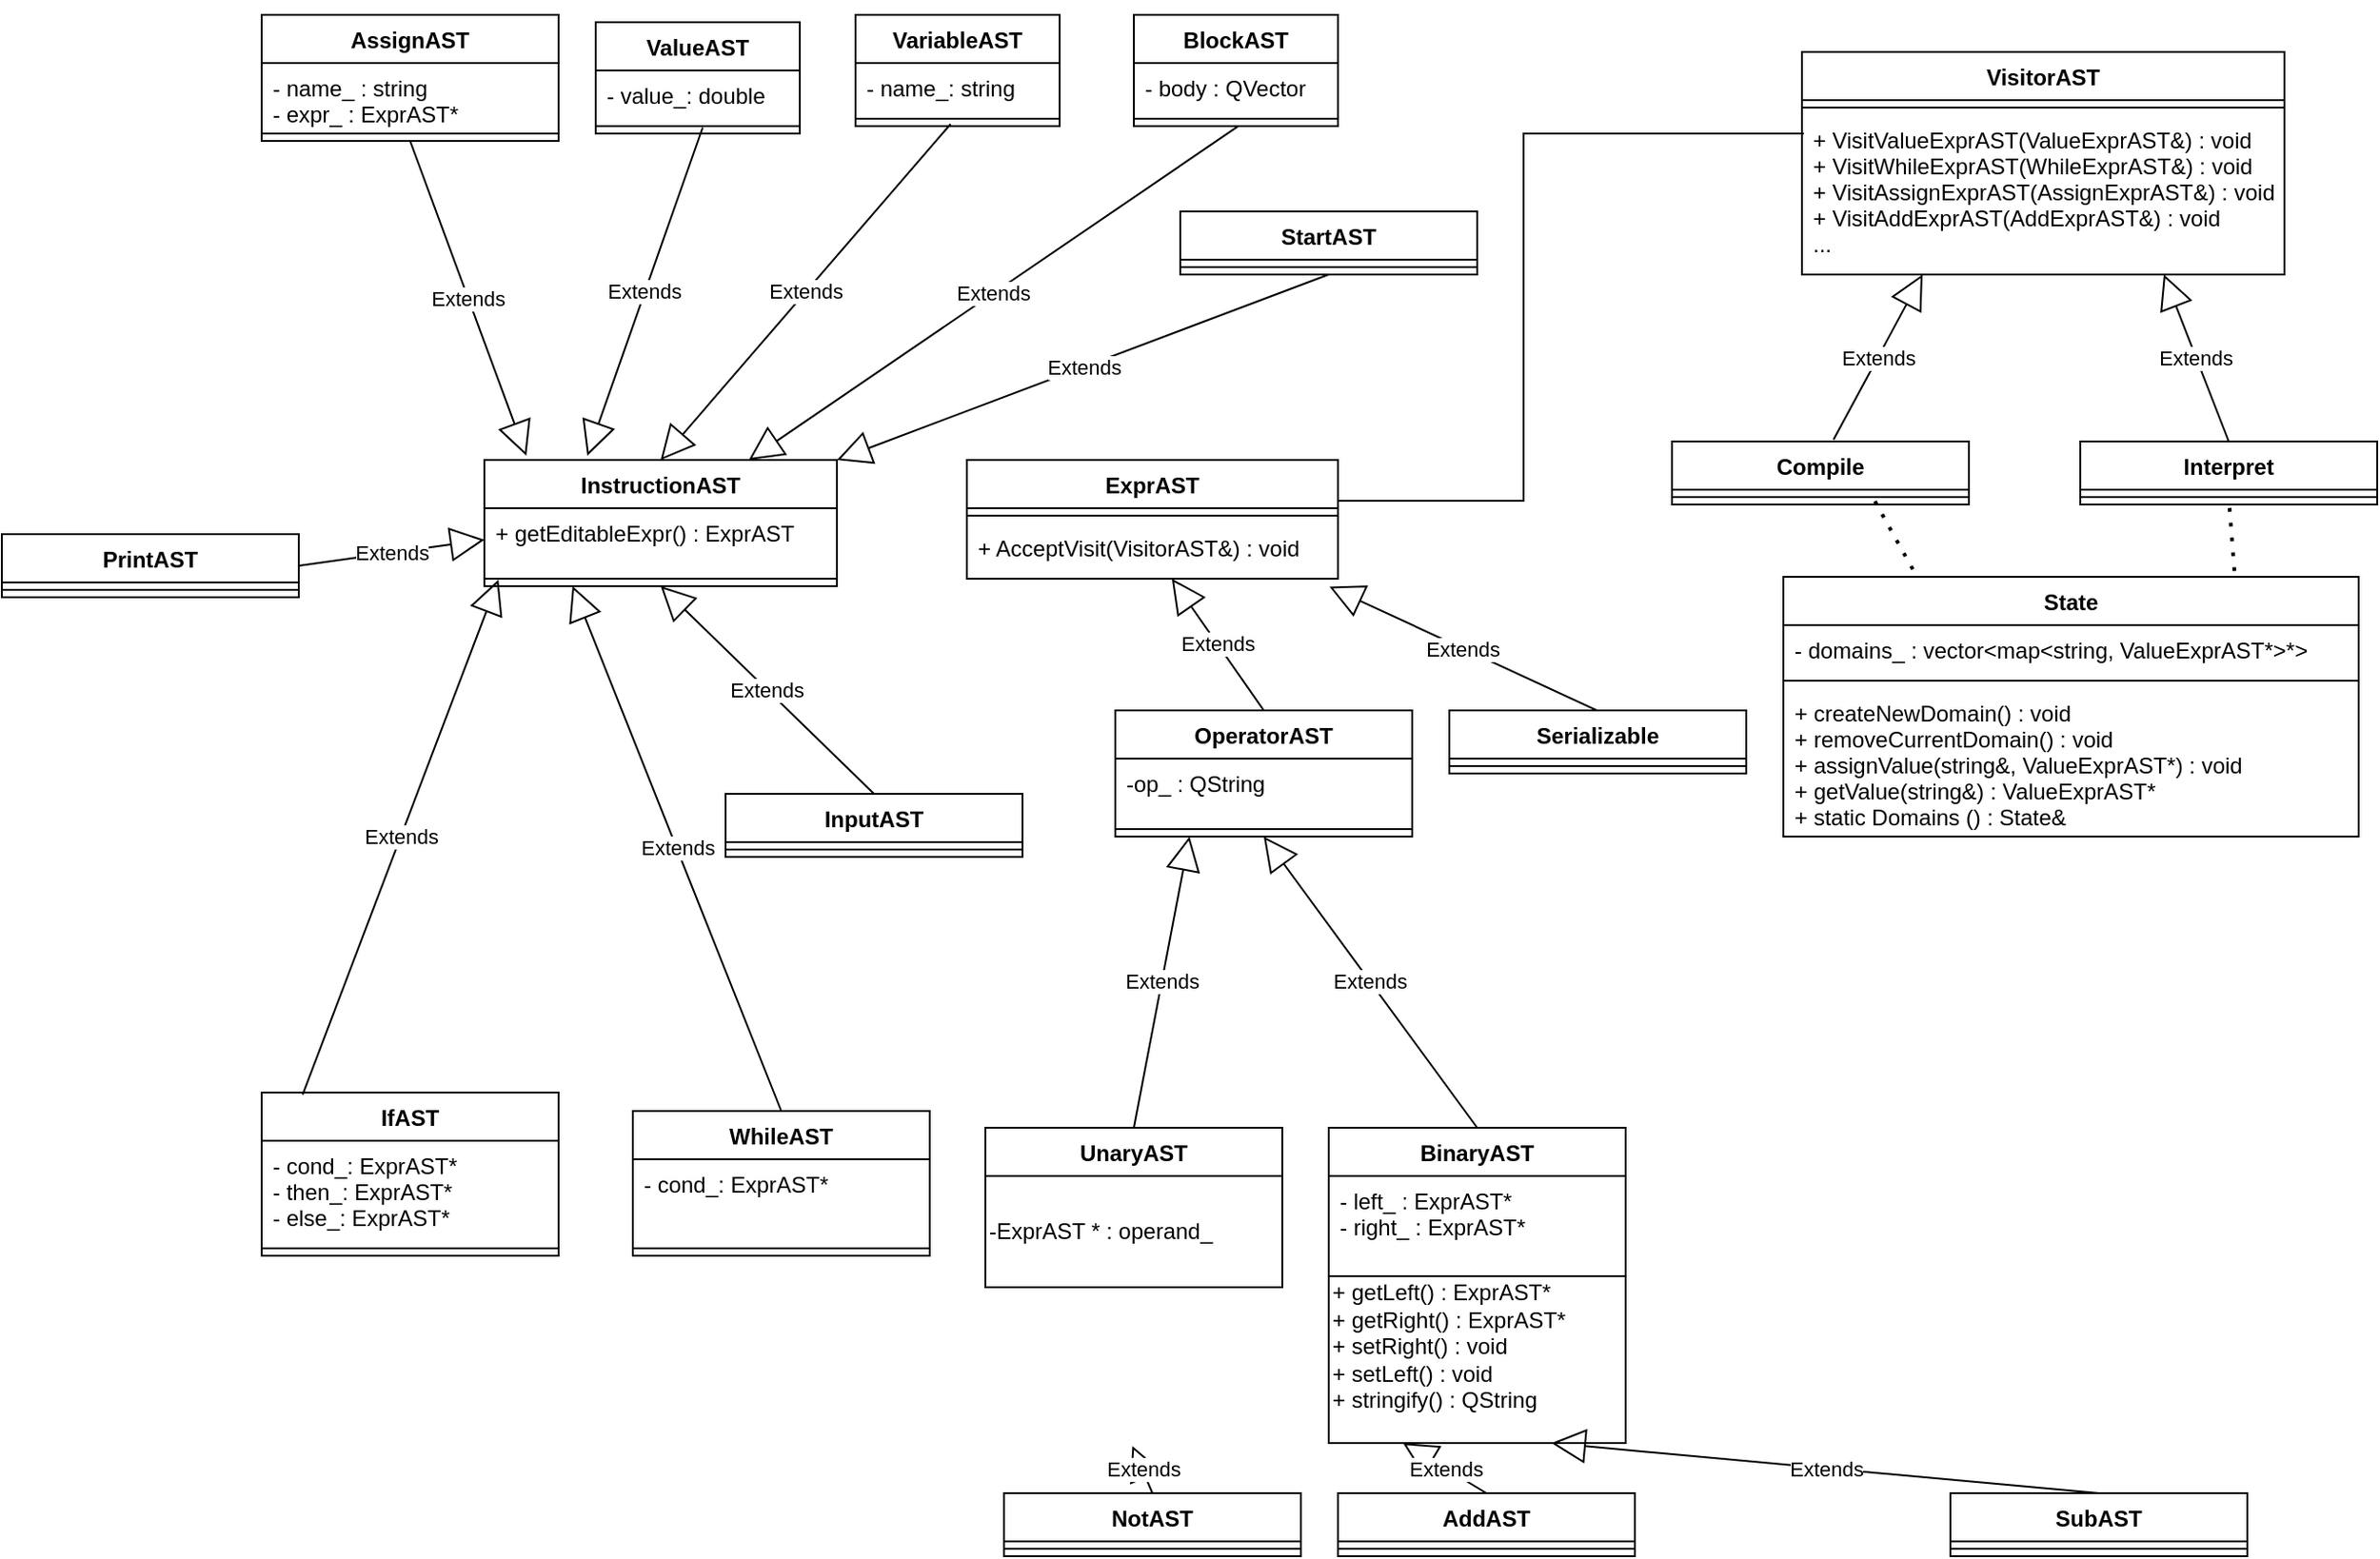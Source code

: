 <mxfile version="16.1.2" type="device"><diagram id="HF5fbC6fpTByOrHvH5f7" name="Page-1"><mxGraphModel dx="2479" dy="648" grid="1" gridSize="10" guides="1" tooltips="1" connect="1" arrows="1" fold="1" page="1" pageScale="1" pageWidth="1169" pageHeight="1654" math="0" shadow="0"><root><mxCell id="0"/><mxCell id="1" parent="0"/><mxCell id="8wY2w_3EhnxipabTUH1r-1" value="ExprAST" style="swimlane;fontStyle=1;align=center;verticalAlign=top;childLayout=stackLayout;horizontal=1;startSize=26;horizontalStack=0;resizeParent=1;resizeParentMax=0;resizeLast=0;collapsible=1;marginBottom=0;" parent="1" vertex="1"><mxGeometry x="390" y="270" width="200" height="64" as="geometry"/></mxCell><mxCell id="8wY2w_3EhnxipabTUH1r-3" value="" style="line;strokeWidth=1;fillColor=none;align=left;verticalAlign=middle;spacingTop=-1;spacingLeft=3;spacingRight=3;rotatable=0;labelPosition=right;points=[];portConstraint=eastwest;" parent="8wY2w_3EhnxipabTUH1r-1" vertex="1"><mxGeometry y="26" width="200" height="8" as="geometry"/></mxCell><mxCell id="8wY2w_3EhnxipabTUH1r-4" value="+ AcceptVisit(VisitorAST&amp;) : void" style="text;strokeColor=none;fillColor=none;align=left;verticalAlign=top;spacingLeft=4;spacingRight=4;overflow=hidden;rotatable=0;points=[[0,0.5],[1,0.5]];portConstraint=eastwest;" parent="8wY2w_3EhnxipabTUH1r-1" vertex="1"><mxGeometry y="34" width="200" height="30" as="geometry"/></mxCell><mxCell id="8wY2w_3EhnxipabTUH1r-5" value="ValueAST" style="swimlane;fontStyle=1;align=center;verticalAlign=top;childLayout=stackLayout;horizontal=1;startSize=26;horizontalStack=0;resizeParent=1;resizeParentMax=0;resizeLast=0;collapsible=1;marginBottom=0;" parent="1" vertex="1"><mxGeometry x="190" y="34" width="110" height="60" as="geometry"/></mxCell><mxCell id="8wY2w_3EhnxipabTUH1r-6" value="- value_: double" style="text;strokeColor=none;fillColor=none;align=left;verticalAlign=top;spacingLeft=4;spacingRight=4;overflow=hidden;rotatable=0;points=[[0,0.5],[1,0.5]];portConstraint=eastwest;" parent="8wY2w_3EhnxipabTUH1r-5" vertex="1"><mxGeometry y="26" width="110" height="26" as="geometry"/></mxCell><mxCell id="8wY2w_3EhnxipabTUH1r-7" value="" style="line;strokeWidth=1;fillColor=none;align=left;verticalAlign=middle;spacingTop=-1;spacingLeft=3;spacingRight=3;rotatable=0;labelPosition=right;points=[];portConstraint=eastwest;" parent="8wY2w_3EhnxipabTUH1r-5" vertex="1"><mxGeometry y="52" width="110" height="8" as="geometry"/></mxCell><mxCell id="XDJW-UoXppSUR6Virk9r-34" style="edgeStyle=orthogonalEdgeStyle;rounded=0;orthogonalLoop=1;jettySize=auto;html=1;exitX=0.5;exitY=0;exitDx=0;exitDy=0;" edge="1" parent="1" source="8wY2w_3EhnxipabTUH1r-9"><mxGeometry relative="1" as="geometry"><mxPoint x="385" y="30" as="targetPoint"/></mxGeometry></mxCell><mxCell id="8wY2w_3EhnxipabTUH1r-9" value="VariableAST" style="swimlane;fontStyle=1;align=center;verticalAlign=top;childLayout=stackLayout;horizontal=1;startSize=26;horizontalStack=0;resizeParent=1;resizeParentMax=0;resizeLast=0;collapsible=1;marginBottom=0;" parent="1" vertex="1"><mxGeometry x="330" y="30" width="110" height="60" as="geometry"/></mxCell><mxCell id="8wY2w_3EhnxipabTUH1r-10" value="- name_: string" style="text;strokeColor=none;fillColor=none;align=left;verticalAlign=top;spacingLeft=4;spacingRight=4;overflow=hidden;rotatable=0;points=[[0,0.5],[1,0.5]];portConstraint=eastwest;" parent="8wY2w_3EhnxipabTUH1r-9" vertex="1"><mxGeometry y="26" width="110" height="26" as="geometry"/></mxCell><mxCell id="8wY2w_3EhnxipabTUH1r-11" value="" style="line;strokeWidth=1;fillColor=none;align=left;verticalAlign=middle;spacingTop=-1;spacingLeft=3;spacingRight=3;rotatable=0;labelPosition=right;points=[];portConstraint=eastwest;" parent="8wY2w_3EhnxipabTUH1r-9" vertex="1"><mxGeometry y="52" width="110" height="8" as="geometry"/></mxCell><mxCell id="8wY2w_3EhnxipabTUH1r-15" value="IfAST" style="swimlane;fontStyle=1;align=center;verticalAlign=top;childLayout=stackLayout;horizontal=1;startSize=26;horizontalStack=0;resizeParent=1;resizeParentMax=0;resizeLast=0;collapsible=1;marginBottom=0;" parent="1" vertex="1"><mxGeometry x="10" y="611" width="160" height="88" as="geometry"/></mxCell><mxCell id="8wY2w_3EhnxipabTUH1r-16" value="- cond_: ExprAST*&#10;- then_: ExprAST*&#10;- else_: ExprAST*&#10;" style="text;strokeColor=none;fillColor=none;align=left;verticalAlign=top;spacingLeft=4;spacingRight=4;overflow=hidden;rotatable=0;points=[[0,0.5],[1,0.5]];portConstraint=eastwest;" parent="8wY2w_3EhnxipabTUH1r-15" vertex="1"><mxGeometry y="26" width="160" height="54" as="geometry"/></mxCell><mxCell id="8wY2w_3EhnxipabTUH1r-17" value="" style="line;strokeWidth=1;fillColor=none;align=left;verticalAlign=middle;spacingTop=-1;spacingLeft=3;spacingRight=3;rotatable=0;labelPosition=right;points=[];portConstraint=eastwest;" parent="8wY2w_3EhnxipabTUH1r-15" vertex="1"><mxGeometry y="80" width="160" height="8" as="geometry"/></mxCell><mxCell id="8wY2w_3EhnxipabTUH1r-19" value="WhileAST" style="swimlane;fontStyle=1;align=center;verticalAlign=top;childLayout=stackLayout;horizontal=1;startSize=26;horizontalStack=0;resizeParent=1;resizeParentMax=0;resizeLast=0;collapsible=1;marginBottom=0;" parent="1" vertex="1"><mxGeometry x="210" y="621" width="160" height="78" as="geometry"/></mxCell><mxCell id="8wY2w_3EhnxipabTUH1r-20" value="- cond_: ExprAST*&#10;" style="text;strokeColor=none;fillColor=none;align=left;verticalAlign=top;spacingLeft=4;spacingRight=4;overflow=hidden;rotatable=0;points=[[0,0.5],[1,0.5]];portConstraint=eastwest;" parent="8wY2w_3EhnxipabTUH1r-19" vertex="1"><mxGeometry y="26" width="160" height="44" as="geometry"/></mxCell><mxCell id="8wY2w_3EhnxipabTUH1r-21" value="" style="line;strokeWidth=1;fillColor=none;align=left;verticalAlign=middle;spacingTop=-1;spacingLeft=3;spacingRight=3;rotatable=0;labelPosition=right;points=[];portConstraint=eastwest;" parent="8wY2w_3EhnxipabTUH1r-19" vertex="1"><mxGeometry y="70" width="160" height="8" as="geometry"/></mxCell><mxCell id="8wY2w_3EhnxipabTUH1r-34" value="AssignAST" style="swimlane;fontStyle=1;align=center;verticalAlign=top;childLayout=stackLayout;horizontal=1;startSize=26;horizontalStack=0;resizeParent=1;resizeParentMax=0;resizeLast=0;collapsible=1;marginBottom=0;" parent="1" vertex="1"><mxGeometry x="10" y="30" width="160" height="68" as="geometry"/></mxCell><mxCell id="8wY2w_3EhnxipabTUH1r-35" value="- name_ : string&#10;- expr_ : ExprAST*&#10;" style="text;strokeColor=none;fillColor=none;align=left;verticalAlign=top;spacingLeft=4;spacingRight=4;overflow=hidden;rotatable=0;points=[[0,0.5],[1,0.5]];portConstraint=eastwest;" parent="8wY2w_3EhnxipabTUH1r-34" vertex="1"><mxGeometry y="26" width="160" height="34" as="geometry"/></mxCell><mxCell id="8wY2w_3EhnxipabTUH1r-36" value="" style="line;strokeWidth=1;fillColor=none;align=left;verticalAlign=middle;spacingTop=-1;spacingLeft=3;spacingRight=3;rotatable=0;labelPosition=right;points=[];portConstraint=eastwest;" parent="8wY2w_3EhnxipabTUH1r-34" vertex="1"><mxGeometry y="60" width="160" height="8" as="geometry"/></mxCell><mxCell id="8wY2w_3EhnxipabTUH1r-38" value="BinaryAST" style="swimlane;fontStyle=1;align=center;verticalAlign=top;childLayout=stackLayout;horizontal=1;startSize=26;horizontalStack=0;resizeParent=1;resizeParentMax=0;resizeLast=0;collapsible=1;marginBottom=0;" parent="1" vertex="1"><mxGeometry x="585" y="630" width="160" height="170" as="geometry"/></mxCell><mxCell id="8wY2w_3EhnxipabTUH1r-39" value="- left_ : ExprAST*&#10;- right_ : ExprAST*&#10;" style="text;strokeColor=none;fillColor=none;align=left;verticalAlign=top;spacingLeft=4;spacingRight=4;overflow=hidden;rotatable=0;points=[[0,0.5],[1,0.5]];portConstraint=eastwest;" parent="8wY2w_3EhnxipabTUH1r-38" vertex="1"><mxGeometry y="26" width="160" height="54" as="geometry"/></mxCell><mxCell id="XDJW-UoXppSUR6Virk9r-18" value="&lt;div&gt;&lt;span&gt;+ getLeft() : ExprAST*&lt;/span&gt;&lt;/div&gt;&lt;div&gt;&lt;span&gt;+ getRight() : ExprAST*&lt;/span&gt;&lt;/div&gt;&lt;div&gt;+ setRight() : void&lt;/div&gt;&lt;div&gt;+ setLeft() : void&lt;/div&gt;&lt;div&gt;+ stringify() : QString&lt;/div&gt;&amp;nbsp;" style="rounded=0;whiteSpace=wrap;html=1;strokeWidth=1;align=left;" vertex="1" parent="8wY2w_3EhnxipabTUH1r-38"><mxGeometry y="80" width="160" height="90" as="geometry"/></mxCell><mxCell id="8wY2w_3EhnxipabTUH1r-42" value="VisitorAST" style="swimlane;fontStyle=1;align=center;verticalAlign=top;childLayout=stackLayout;horizontal=1;startSize=26;horizontalStack=0;resizeParent=1;resizeParentMax=0;resizeLast=0;collapsible=1;marginBottom=0;" parent="1" vertex="1"><mxGeometry x="840" y="50" width="260" height="120" as="geometry"/></mxCell><mxCell id="8wY2w_3EhnxipabTUH1r-44" value="" style="line;strokeWidth=1;fillColor=none;align=left;verticalAlign=middle;spacingTop=-1;spacingLeft=3;spacingRight=3;rotatable=0;labelPosition=right;points=[];portConstraint=eastwest;" parent="8wY2w_3EhnxipabTUH1r-42" vertex="1"><mxGeometry y="26" width="260" height="8" as="geometry"/></mxCell><mxCell id="8wY2w_3EhnxipabTUH1r-45" value="+ VisitValueExprAST(ValueExprAST&amp;) : void&#10;+ VisitWhileExprAST(WhileExprAST&amp;) : void&#10;+ VisitAssignExprAST(AssignExprAST&amp;) : void&#10;+ VisitAddExprAST(AddExprAST&amp;) : void&#10;...&#10;" style="text;strokeColor=none;fillColor=none;align=left;verticalAlign=top;spacingLeft=4;spacingRight=4;overflow=hidden;rotatable=0;points=[[0,0.5],[1,0.5]];portConstraint=eastwest;" parent="8wY2w_3EhnxipabTUH1r-42" vertex="1"><mxGeometry y="34" width="260" height="86" as="geometry"/></mxCell><mxCell id="8wY2w_3EhnxipabTUH1r-46" value="Interpret" style="swimlane;fontStyle=1;align=center;verticalAlign=top;childLayout=stackLayout;horizontal=1;startSize=26;horizontalStack=0;resizeParent=1;resizeParentMax=0;resizeLast=0;collapsible=1;marginBottom=0;" parent="1" vertex="1"><mxGeometry x="990" y="260" width="160" height="34" as="geometry"/></mxCell><mxCell id="8wY2w_3EhnxipabTUH1r-48" value="" style="line;strokeWidth=1;fillColor=none;align=left;verticalAlign=middle;spacingTop=-1;spacingLeft=3;spacingRight=3;rotatable=0;labelPosition=right;points=[];portConstraint=eastwest;" parent="8wY2w_3EhnxipabTUH1r-46" vertex="1"><mxGeometry y="26" width="160" height="8" as="geometry"/></mxCell><mxCell id="8wY2w_3EhnxipabTUH1r-50" value="Compile" style="swimlane;fontStyle=1;align=center;verticalAlign=top;childLayout=stackLayout;horizontal=1;startSize=26;horizontalStack=0;resizeParent=1;resizeParentMax=0;resizeLast=0;collapsible=1;marginBottom=0;" parent="1" vertex="1"><mxGeometry x="770" y="260" width="160" height="34" as="geometry"/></mxCell><mxCell id="8wY2w_3EhnxipabTUH1r-51" value="" style="line;strokeWidth=1;fillColor=none;align=left;verticalAlign=middle;spacingTop=-1;spacingLeft=3;spacingRight=3;rotatable=0;labelPosition=right;points=[];portConstraint=eastwest;" parent="8wY2w_3EhnxipabTUH1r-50" vertex="1"><mxGeometry y="26" width="160" height="8" as="geometry"/></mxCell><mxCell id="8wY2w_3EhnxipabTUH1r-52" value="State" style="swimlane;fontStyle=1;align=center;verticalAlign=top;childLayout=stackLayout;horizontal=1;startSize=26;horizontalStack=0;resizeParent=1;resizeParentMax=0;resizeLast=0;collapsible=1;marginBottom=0;" parent="1" vertex="1"><mxGeometry x="830" y="333" width="310" height="140" as="geometry"/></mxCell><mxCell id="8wY2w_3EhnxipabTUH1r-53" value="- domains_ : vector&lt;map&lt;string, ValueExprAST*&gt;*&gt;" style="text;strokeColor=none;fillColor=none;align=left;verticalAlign=top;spacingLeft=4;spacingRight=4;overflow=hidden;rotatable=0;points=[[0,0.5],[1,0.5]];portConstraint=eastwest;" parent="8wY2w_3EhnxipabTUH1r-52" vertex="1"><mxGeometry y="26" width="310" height="26" as="geometry"/></mxCell><mxCell id="8wY2w_3EhnxipabTUH1r-54" value="" style="line;strokeWidth=1;fillColor=none;align=left;verticalAlign=middle;spacingTop=-1;spacingLeft=3;spacingRight=3;rotatable=0;labelPosition=right;points=[];portConstraint=eastwest;" parent="8wY2w_3EhnxipabTUH1r-52" vertex="1"><mxGeometry y="52" width="310" height="8" as="geometry"/></mxCell><mxCell id="8wY2w_3EhnxipabTUH1r-55" value="+ createNewDomain() : void&#10;+ removeCurrentDomain() : void&#10;+ assignValue(string&amp;, ValueExprAST*) : void&#10;+ getValue(string&amp;) : ValueExprAST*&#10;+ static Domains () : State&amp;&#10;" style="text;strokeColor=none;fillColor=none;align=left;verticalAlign=top;spacingLeft=4;spacingRight=4;overflow=hidden;rotatable=0;points=[[0,0.5],[1,0.5]];portConstraint=eastwest;" parent="8wY2w_3EhnxipabTUH1r-52" vertex="1"><mxGeometry y="60" width="310" height="80" as="geometry"/></mxCell><mxCell id="8wY2w_3EhnxipabTUH1r-93" value="Extends" style="endArrow=block;endSize=16;endFill=0;html=1;rounded=0;exitX=0.5;exitY=0;exitDx=0;exitDy=0;entryX=0.75;entryY=1;entryDx=0;entryDy=0;" parent="1" source="8wY2w_3EhnxipabTUH1r-46" target="8wY2w_3EhnxipabTUH1r-42" edge="1"><mxGeometry width="160" relative="1" as="geometry"><mxPoint x="990" y="210" as="sourcePoint"/><mxPoint x="1150" y="210" as="targetPoint"/></mxGeometry></mxCell><mxCell id="8wY2w_3EhnxipabTUH1r-94" value="Extends" style="endArrow=block;endSize=16;endFill=0;html=1;rounded=0;exitX=0.544;exitY=-0.029;exitDx=0;exitDy=0;exitPerimeter=0;entryX=0.25;entryY=1;entryDx=0;entryDy=0;" parent="1" source="8wY2w_3EhnxipabTUH1r-50" target="8wY2w_3EhnxipabTUH1r-42" edge="1"><mxGeometry width="160" relative="1" as="geometry"><mxPoint x="600" y="300" as="sourcePoint"/><mxPoint x="920" y="200" as="targetPoint"/></mxGeometry></mxCell><mxCell id="8wY2w_3EhnxipabTUH1r-98" value="" style="endArrow=none;html=1;edgeStyle=orthogonalEdgeStyle;rounded=0;exitX=1;exitY=0.5;exitDx=0;exitDy=0;entryX=0.004;entryY=0.116;entryDx=0;entryDy=0;entryPerimeter=0;" parent="1" source="8wY2w_3EhnxipabTUH1r-1" target="8wY2w_3EhnxipabTUH1r-45" edge="1"><mxGeometry relative="1" as="geometry"><mxPoint x="660" y="350" as="sourcePoint"/><mxPoint x="820" y="350" as="targetPoint"/><Array as="points"><mxPoint x="690" y="292"/><mxPoint x="690" y="94"/></Array></mxGeometry></mxCell><mxCell id="XDJW-UoXppSUR6Virk9r-2" value="OperatorAST&#10;" style="swimlane;fontStyle=1;align=center;verticalAlign=top;childLayout=stackLayout;horizontal=1;startSize=26;horizontalStack=0;resizeParent=1;resizeParentMax=0;resizeLast=0;collapsible=1;marginBottom=0;" vertex="1" parent="1"><mxGeometry x="470" y="405" width="160" height="68" as="geometry"/></mxCell><mxCell id="XDJW-UoXppSUR6Virk9r-3" value="-op_ : QString" style="text;strokeColor=none;fillColor=none;align=left;verticalAlign=top;spacingLeft=4;spacingRight=4;overflow=hidden;rotatable=0;points=[[0,0.5],[1,0.5]];portConstraint=eastwest;" vertex="1" parent="XDJW-UoXppSUR6Virk9r-2"><mxGeometry y="26" width="160" height="34" as="geometry"/></mxCell><mxCell id="XDJW-UoXppSUR6Virk9r-4" value="" style="line;strokeWidth=1;fillColor=none;align=left;verticalAlign=middle;spacingTop=-1;spacingLeft=3;spacingRight=3;rotatable=0;labelPosition=right;points=[];portConstraint=eastwest;" vertex="1" parent="XDJW-UoXppSUR6Virk9r-2"><mxGeometry y="60" width="160" height="8" as="geometry"/></mxCell><mxCell id="XDJW-UoXppSUR6Virk9r-5" value="Extends" style="endArrow=block;endSize=16;endFill=0;html=1;rounded=0;exitX=0.5;exitY=0;exitDx=0;exitDy=0;entryX=0.5;entryY=1;entryDx=0;entryDy=0;" edge="1" parent="1" source="8wY2w_3EhnxipabTUH1r-38" target="XDJW-UoXppSUR6Virk9r-2"><mxGeometry width="160" relative="1" as="geometry"><mxPoint x="280" y="410" as="sourcePoint"/><mxPoint x="289" y="337" as="targetPoint"/><mxPoint as="offset"/></mxGeometry></mxCell><mxCell id="XDJW-UoXppSUR6Virk9r-6" value="UnaryAST" style="swimlane;fontStyle=1;align=center;verticalAlign=top;childLayout=stackLayout;horizontal=1;startSize=26;horizontalStack=0;resizeParent=1;resizeParentMax=0;resizeLast=0;collapsible=1;marginBottom=0;" vertex="1" parent="1"><mxGeometry x="400" y="630" width="160" height="86" as="geometry"><mxRectangle x="320" y="560" width="90" height="26" as="alternateBounds"/></mxGeometry></mxCell><mxCell id="XDJW-UoXppSUR6Virk9r-56" value="&lt;span&gt;-ExprAST * : operand_&lt;/span&gt;" style="rounded=0;whiteSpace=wrap;html=1;strokeWidth=1;align=left;" vertex="1" parent="XDJW-UoXppSUR6Virk9r-6"><mxGeometry y="26" width="160" height="60" as="geometry"/></mxCell><mxCell id="XDJW-UoXppSUR6Virk9r-9" value="Extends" style="endArrow=block;endSize=16;endFill=0;html=1;rounded=0;exitX=0.5;exitY=0;exitDx=0;exitDy=0;entryX=0.25;entryY=1;entryDx=0;entryDy=0;" edge="1" parent="1" source="XDJW-UoXppSUR6Virk9r-6" target="XDJW-UoXppSUR6Virk9r-2"><mxGeometry width="160" relative="1" as="geometry"><mxPoint x="580" y="627" as="sourcePoint"/><mxPoint x="400" y="510" as="targetPoint"/><mxPoint as="offset"/><Array as="points"/></mxGeometry></mxCell><mxCell id="XDJW-UoXppSUR6Virk9r-10" value="Extends" style="endArrow=block;endSize=16;endFill=0;html=1;rounded=0;exitX=0.5;exitY=0;exitDx=0;exitDy=0;" edge="1" parent="1" source="XDJW-UoXppSUR6Virk9r-2" target="8wY2w_3EhnxipabTUH1r-4"><mxGeometry width="160" relative="1" as="geometry"><mxPoint x="380" y="417" as="sourcePoint"/><mxPoint x="490" y="300" as="targetPoint"/><mxPoint as="offset"/><Array as="points"/></mxGeometry></mxCell><mxCell id="XDJW-UoXppSUR6Virk9r-14" value="NotAST&#10;" style="swimlane;fontStyle=1;align=center;verticalAlign=top;childLayout=stackLayout;horizontal=1;startSize=26;horizontalStack=0;resizeParent=1;resizeParentMax=0;resizeLast=0;collapsible=1;marginBottom=0;" vertex="1" parent="1"><mxGeometry x="410" y="827" width="160" height="34" as="geometry"/></mxCell><mxCell id="XDJW-UoXppSUR6Virk9r-15" value="" style="line;strokeWidth=1;fillColor=none;align=left;verticalAlign=middle;spacingTop=-1;spacingLeft=3;spacingRight=3;rotatable=0;labelPosition=right;points=[];portConstraint=eastwest;" vertex="1" parent="XDJW-UoXppSUR6Virk9r-14"><mxGeometry y="26" width="160" height="8" as="geometry"/></mxCell><mxCell id="XDJW-UoXppSUR6Virk9r-16" value="Extends" style="endArrow=block;endSize=16;endFill=0;html=1;rounded=0;exitX=0.5;exitY=0;exitDx=0;exitDy=0;entryX=0.495;entryY=1.033;entryDx=0;entryDy=0;entryPerimeter=0;" edge="1" parent="1" source="XDJW-UoXppSUR6Virk9r-14"><mxGeometry width="160" relative="1" as="geometry"><mxPoint x="390" y="770" as="sourcePoint"/><mxPoint x="479.2" y="801.65" as="targetPoint"/><mxPoint as="offset"/><Array as="points"/></mxGeometry></mxCell><mxCell id="XDJW-UoXppSUR6Virk9r-19" value="AddAST" style="swimlane;fontStyle=1;align=center;verticalAlign=top;childLayout=stackLayout;horizontal=1;startSize=26;horizontalStack=0;resizeParent=1;resizeParentMax=0;resizeLast=0;collapsible=1;marginBottom=0;" vertex="1" parent="1"><mxGeometry x="590" y="827" width="160" height="34" as="geometry"/></mxCell><mxCell id="XDJW-UoXppSUR6Virk9r-20" value="" style="line;strokeWidth=1;fillColor=none;align=left;verticalAlign=middle;spacingTop=-1;spacingLeft=3;spacingRight=3;rotatable=0;labelPosition=right;points=[];portConstraint=eastwest;" vertex="1" parent="XDJW-UoXppSUR6Virk9r-19"><mxGeometry y="26" width="160" height="8" as="geometry"/></mxCell><mxCell id="XDJW-UoXppSUR6Virk9r-21" value="SubAST&#10;" style="swimlane;fontStyle=1;align=center;verticalAlign=top;childLayout=stackLayout;horizontal=1;startSize=26;horizontalStack=0;resizeParent=1;resizeParentMax=0;resizeLast=0;collapsible=1;marginBottom=0;" vertex="1" parent="1"><mxGeometry x="920" y="827" width="160" height="34" as="geometry"/></mxCell><mxCell id="XDJW-UoXppSUR6Virk9r-22" value="" style="line;strokeWidth=1;fillColor=none;align=left;verticalAlign=middle;spacingTop=-1;spacingLeft=3;spacingRight=3;rotatable=0;labelPosition=right;points=[];portConstraint=eastwest;" vertex="1" parent="XDJW-UoXppSUR6Virk9r-21"><mxGeometry y="26" width="160" height="8" as="geometry"/></mxCell><mxCell id="XDJW-UoXppSUR6Virk9r-23" value="Extends" style="endArrow=block;endSize=16;endFill=0;html=1;rounded=0;exitX=0.5;exitY=0;exitDx=0;exitDy=0;entryX=0.25;entryY=1;entryDx=0;entryDy=0;" edge="1" parent="1" source="XDJW-UoXppSUR6Virk9r-19" target="XDJW-UoXppSUR6Virk9r-18"><mxGeometry width="160" relative="1" as="geometry"><mxPoint x="610" y="823.35" as="sourcePoint"/><mxPoint x="680" y="770" as="targetPoint"/><mxPoint as="offset"/><Array as="points"/></mxGeometry></mxCell><mxCell id="XDJW-UoXppSUR6Virk9r-24" value="Extends" style="endArrow=block;endSize=16;endFill=0;html=1;rounded=0;exitX=0.5;exitY=0;exitDx=0;exitDy=0;entryX=0.75;entryY=1;entryDx=0;entryDy=0;" edge="1" parent="1" source="XDJW-UoXppSUR6Virk9r-21" target="8wY2w_3EhnxipabTUH1r-38"><mxGeometry width="160" relative="1" as="geometry"><mxPoint x="870" y="827.35" as="sourcePoint"/><mxPoint x="940" y="774" as="targetPoint"/><mxPoint as="offset"/><Array as="points"/></mxGeometry></mxCell><mxCell id="XDJW-UoXppSUR6Virk9r-26" value="" style="endArrow=none;dashed=1;html=1;dashPattern=1 3;strokeWidth=2;rounded=0;entryX=0.5;entryY=0.5;entryDx=0;entryDy=0;entryPerimeter=0;exitX=0.784;exitY=-0.023;exitDx=0;exitDy=0;exitPerimeter=0;" edge="1" parent="1" source="8wY2w_3EhnxipabTUH1r-52" target="8wY2w_3EhnxipabTUH1r-48"><mxGeometry width="50" height="50" relative="1" as="geometry"><mxPoint x="1070" y="330" as="sourcePoint"/><mxPoint x="1120" y="330" as="targetPoint"/></mxGeometry></mxCell><mxCell id="XDJW-UoXppSUR6Virk9r-27" value="" style="endArrow=none;dashed=1;html=1;dashPattern=1 3;strokeWidth=2;rounded=0;entryX=0.67;entryY=0.301;entryDx=0;entryDy=0;entryPerimeter=0;exitX=0.225;exitY=-0.029;exitDx=0;exitDy=0;exitPerimeter=0;" edge="1" parent="1" source="8wY2w_3EhnxipabTUH1r-52" target="8wY2w_3EhnxipabTUH1r-51"><mxGeometry width="50" height="50" relative="1" as="geometry"><mxPoint x="890" y="380" as="sourcePoint"/><mxPoint x="890" y="290" as="targetPoint"/></mxGeometry></mxCell><mxCell id="XDJW-UoXppSUR6Virk9r-28" value="InstructionAST" style="swimlane;fontStyle=1;align=center;verticalAlign=top;childLayout=stackLayout;horizontal=1;startSize=26;horizontalStack=0;resizeParent=1;resizeParentMax=0;resizeLast=0;collapsible=1;marginBottom=0;" vertex="1" parent="1"><mxGeometry x="130" y="270" width="190" height="68" as="geometry"/></mxCell><mxCell id="XDJW-UoXppSUR6Virk9r-29" value="+ getEditableExpr() : ExprAST" style="text;strokeColor=none;fillColor=none;align=left;verticalAlign=top;spacingLeft=4;spacingRight=4;overflow=hidden;rotatable=0;points=[[0,0.5],[1,0.5]];portConstraint=eastwest;" vertex="1" parent="XDJW-UoXppSUR6Virk9r-28"><mxGeometry y="26" width="190" height="34" as="geometry"/></mxCell><mxCell id="XDJW-UoXppSUR6Virk9r-30" value="" style="line;strokeWidth=1;fillColor=none;align=left;verticalAlign=middle;spacingTop=-1;spacingLeft=3;spacingRight=3;rotatable=0;labelPosition=right;points=[];portConstraint=eastwest;" vertex="1" parent="XDJW-UoXppSUR6Virk9r-28"><mxGeometry y="60" width="190" height="8" as="geometry"/></mxCell><mxCell id="XDJW-UoXppSUR6Virk9r-31" value="BlockAST&#10;" style="swimlane;fontStyle=1;align=center;verticalAlign=top;childLayout=stackLayout;horizontal=1;startSize=26;horizontalStack=0;resizeParent=1;resizeParentMax=0;resizeLast=0;collapsible=1;marginBottom=0;" vertex="1" parent="1"><mxGeometry x="480" y="30" width="110" height="60" as="geometry"/></mxCell><mxCell id="XDJW-UoXppSUR6Virk9r-32" value="- body : QVector" style="text;strokeColor=none;fillColor=none;align=left;verticalAlign=top;spacingLeft=4;spacingRight=4;overflow=hidden;rotatable=0;points=[[0,0.5],[1,0.5]];portConstraint=eastwest;" vertex="1" parent="XDJW-UoXppSUR6Virk9r-31"><mxGeometry y="26" width="110" height="26" as="geometry"/></mxCell><mxCell id="XDJW-UoXppSUR6Virk9r-33" value="" style="line;strokeWidth=1;fillColor=none;align=left;verticalAlign=middle;spacingTop=-1;spacingLeft=3;spacingRight=3;rotatable=0;labelPosition=right;points=[];portConstraint=eastwest;" vertex="1" parent="XDJW-UoXppSUR6Virk9r-31"><mxGeometry y="52" width="110" height="8" as="geometry"/></mxCell><mxCell id="XDJW-UoXppSUR6Virk9r-35" value="Extends" style="endArrow=block;endSize=16;endFill=0;html=1;rounded=0;exitX=0.466;exitY=0.86;exitDx=0;exitDy=0;exitPerimeter=0;entryX=0.5;entryY=0;entryDx=0;entryDy=0;" edge="1" parent="1" source="8wY2w_3EhnxipabTUH1r-11" target="XDJW-UoXppSUR6Virk9r-28"><mxGeometry width="160" relative="1" as="geometry"><mxPoint x="282.04" y="199.014" as="sourcePoint"/><mxPoint x="330" y="110" as="targetPoint"/></mxGeometry></mxCell><mxCell id="XDJW-UoXppSUR6Virk9r-36" value="Extends" style="endArrow=block;endSize=16;endFill=0;html=1;rounded=0;exitX=0.514;exitY=0.978;exitDx=0;exitDy=0;exitPerimeter=0;entryX=0.75;entryY=0;entryDx=0;entryDy=0;" edge="1" parent="1" source="XDJW-UoXppSUR6Virk9r-33" target="XDJW-UoXppSUR6Virk9r-28"><mxGeometry width="160" relative="1" as="geometry"><mxPoint x="391.26" y="98.88" as="sourcePoint"/><mxPoint x="235" y="280" as="targetPoint"/></mxGeometry></mxCell><mxCell id="XDJW-UoXppSUR6Virk9r-37" value="Extends" style="endArrow=block;endSize=16;endFill=0;html=1;rounded=0;exitX=0.524;exitY=0.596;exitDx=0;exitDy=0;exitPerimeter=0;entryX=0.292;entryY=-0.034;entryDx=0;entryDy=0;entryPerimeter=0;" edge="1" parent="1" source="8wY2w_3EhnxipabTUH1r-7" target="XDJW-UoXppSUR6Virk9r-28"><mxGeometry width="160" relative="1" as="geometry"><mxPoint x="246.26" y="98" as="sourcePoint"/><mxPoint x="90" y="279.12" as="targetPoint"/></mxGeometry></mxCell><mxCell id="XDJW-UoXppSUR6Virk9r-38" value="Extends" style="endArrow=block;endSize=16;endFill=0;html=1;rounded=0;exitX=0.5;exitY=1;exitDx=0;exitDy=0;entryX=0.119;entryY=-0.034;entryDx=0;entryDy=0;entryPerimeter=0;" edge="1" parent="1" source="8wY2w_3EhnxipabTUH1r-34" target="XDJW-UoXppSUR6Virk9r-28"><mxGeometry width="160" relative="1" as="geometry"><mxPoint x="106.26" y="110" as="sourcePoint"/><mxPoint x="-50" y="291.12" as="targetPoint"/></mxGeometry></mxCell><mxCell id="XDJW-UoXppSUR6Virk9r-39" value="Extends" style="endArrow=block;endSize=16;endFill=0;html=1;rounded=0;exitX=0.138;exitY=0.013;exitDx=0;exitDy=0;exitPerimeter=0;entryX=0.04;entryY=0.566;entryDx=0;entryDy=0;entryPerimeter=0;" edge="1" parent="1" source="8wY2w_3EhnxipabTUH1r-15" target="XDJW-UoXppSUR6Virk9r-30"><mxGeometry width="160" relative="1" as="geometry"><mxPoint x="246.26" y="405" as="sourcePoint"/><mxPoint x="90" y="586.12" as="targetPoint"/></mxGeometry></mxCell><mxCell id="XDJW-UoXppSUR6Virk9r-40" value="Extends" style="endArrow=block;endSize=16;endFill=0;html=1;rounded=0;exitX=0.5;exitY=0;exitDx=0;exitDy=0;entryX=0.25;entryY=1;entryDx=0;entryDy=0;" edge="1" parent="1" source="8wY2w_3EhnxipabTUH1r-19" target="XDJW-UoXppSUR6Virk9r-28"><mxGeometry width="160" relative="1" as="geometry"><mxPoint x="264.48" y="621.004" as="sourcePoint"/><mxPoint x="370.0" y="343.388" as="targetPoint"/></mxGeometry></mxCell><mxCell id="XDJW-UoXppSUR6Virk9r-41" value="StartAST&#10;" style="swimlane;fontStyle=1;align=center;verticalAlign=top;childLayout=stackLayout;horizontal=1;startSize=26;horizontalStack=0;resizeParent=1;resizeParentMax=0;resizeLast=0;collapsible=1;marginBottom=0;" vertex="1" parent="1"><mxGeometry x="505" y="136" width="160" height="34" as="geometry"/></mxCell><mxCell id="XDJW-UoXppSUR6Virk9r-42" value="" style="line;strokeWidth=1;fillColor=none;align=left;verticalAlign=middle;spacingTop=-1;spacingLeft=3;spacingRight=3;rotatable=0;labelPosition=right;points=[];portConstraint=eastwest;" vertex="1" parent="XDJW-UoXppSUR6Virk9r-41"><mxGeometry y="26" width="160" height="8" as="geometry"/></mxCell><mxCell id="XDJW-UoXppSUR6Virk9r-43" value="Extends" style="endArrow=block;endSize=16;endFill=0;html=1;rounded=0;exitX=0.5;exitY=1;exitDx=0;exitDy=0;entryX=1;entryY=0;entryDx=0;entryDy=0;" edge="1" parent="1" source="XDJW-UoXppSUR6Virk9r-41" target="XDJW-UoXppSUR6Virk9r-28"><mxGeometry width="160" relative="1" as="geometry"><mxPoint x="517.02" y="190.004" as="sourcePoint"/><mxPoint x="252.98" y="370.18" as="targetPoint"/></mxGeometry></mxCell><mxCell id="XDJW-UoXppSUR6Virk9r-45" value="InputAST" style="swimlane;fontStyle=1;align=center;verticalAlign=top;childLayout=stackLayout;horizontal=1;startSize=26;horizontalStack=0;resizeParent=1;resizeParentMax=0;resizeLast=0;collapsible=1;marginBottom=0;" vertex="1" parent="1"><mxGeometry x="260" y="450" width="160" height="34" as="geometry"/></mxCell><mxCell id="XDJW-UoXppSUR6Virk9r-46" value="" style="line;strokeWidth=1;fillColor=none;align=left;verticalAlign=middle;spacingTop=-1;spacingLeft=3;spacingRight=3;rotatable=0;labelPosition=right;points=[];portConstraint=eastwest;" vertex="1" parent="XDJW-UoXppSUR6Virk9r-45"><mxGeometry y="26" width="160" height="8" as="geometry"/></mxCell><mxCell id="XDJW-UoXppSUR6Virk9r-47" value="Extends" style="endArrow=block;endSize=16;endFill=0;html=1;rounded=0;exitX=0.5;exitY=0;exitDx=0;exitDy=0;entryX=0.5;entryY=1;entryDx=0;entryDy=0;" edge="1" parent="1" source="XDJW-UoXppSUR6Virk9r-45" target="XDJW-UoXppSUR6Virk9r-28"><mxGeometry width="160" relative="1" as="geometry"><mxPoint x="340.0" y="425.614" as="sourcePoint"/><mxPoint x="420" y="210" as="targetPoint"/></mxGeometry></mxCell><mxCell id="XDJW-UoXppSUR6Virk9r-48" value="PrintAST&#10;" style="swimlane;fontStyle=1;align=center;verticalAlign=top;childLayout=stackLayout;horizontal=1;startSize=26;horizontalStack=0;resizeParent=1;resizeParentMax=0;resizeLast=0;collapsible=1;marginBottom=0;" vertex="1" parent="1"><mxGeometry x="-130" y="310" width="160" height="34" as="geometry"/></mxCell><mxCell id="XDJW-UoXppSUR6Virk9r-49" value="" style="line;strokeWidth=1;fillColor=none;align=left;verticalAlign=middle;spacingTop=-1;spacingLeft=3;spacingRight=3;rotatable=0;labelPosition=right;points=[];portConstraint=eastwest;" vertex="1" parent="XDJW-UoXppSUR6Virk9r-48"><mxGeometry y="26" width="160" height="8" as="geometry"/></mxCell><mxCell id="XDJW-UoXppSUR6Virk9r-50" value="Extends" style="endArrow=block;endSize=16;endFill=0;html=1;rounded=0;exitX=1;exitY=0.5;exitDx=0;exitDy=0;entryX=0;entryY=0.5;entryDx=0;entryDy=0;" edge="1" parent="1" source="XDJW-UoXppSUR6Virk9r-48" target="XDJW-UoXppSUR6Virk9r-29"><mxGeometry width="160" relative="1" as="geometry"><mxPoint x="42.08" y="622.144" as="sourcePoint"/><mxPoint x="147.6" y="344.528" as="targetPoint"/></mxGeometry></mxCell><mxCell id="XDJW-UoXppSUR6Virk9r-51" value="Serializable&#10;" style="swimlane;fontStyle=1;align=center;verticalAlign=top;childLayout=stackLayout;horizontal=1;startSize=26;horizontalStack=0;resizeParent=1;resizeParentMax=0;resizeLast=0;collapsible=1;marginBottom=0;" vertex="1" parent="1"><mxGeometry x="650" y="405" width="160" height="34" as="geometry"/></mxCell><mxCell id="XDJW-UoXppSUR6Virk9r-53" value="" style="line;strokeWidth=1;fillColor=none;align=left;verticalAlign=middle;spacingTop=-1;spacingLeft=3;spacingRight=3;rotatable=0;labelPosition=right;points=[];portConstraint=eastwest;" vertex="1" parent="XDJW-UoXppSUR6Virk9r-51"><mxGeometry y="26" width="160" height="8" as="geometry"/></mxCell><mxCell id="XDJW-UoXppSUR6Virk9r-54" value="Extends" style="endArrow=block;endSize=16;endFill=0;html=1;rounded=0;exitX=0.5;exitY=0;exitDx=0;exitDy=0;entryX=0.977;entryY=1.143;entryDx=0;entryDy=0;entryPerimeter=0;" edge="1" parent="1" target="8wY2w_3EhnxipabTUH1r-4"><mxGeometry width="160" relative="1" as="geometry"><mxPoint x="729.53" y="405" as="sourcePoint"/><mxPoint x="679.995" y="334" as="targetPoint"/><mxPoint as="offset"/><Array as="points"/></mxGeometry></mxCell></root></mxGraphModel></diagram></mxfile>